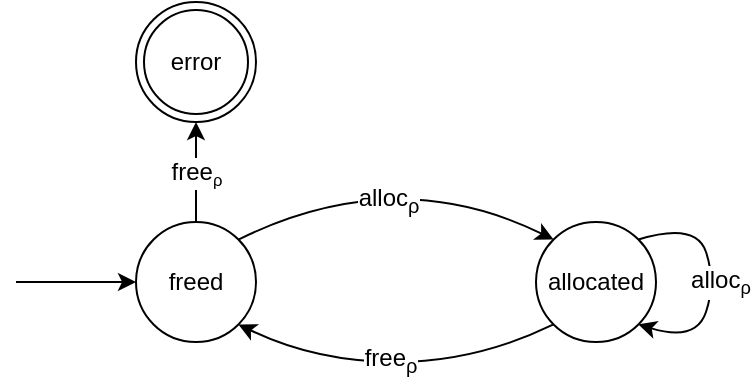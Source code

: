 <mxfile version="13.0.1" type="device"><diagram id="MQsz0vR70Ha5mGtF0nAU" name="Page-1"><mxGraphModel dx="946" dy="642" grid="1" gridSize="10" guides="1" tooltips="1" connect="1" arrows="1" fold="1" page="1" pageScale="1" pageWidth="850" pageHeight="1100" math="0" shadow="0"><root><mxCell id="0"/><mxCell id="1" parent="0"/><mxCell id="g3iyI7WF1l8pipwD143T-1" value="freed" style="ellipse;whiteSpace=wrap;html=1;aspect=fixed;" parent="1" vertex="1"><mxGeometry x="80" y="130" width="60" height="60" as="geometry"/></mxCell><mxCell id="g3iyI7WF1l8pipwD143T-5" value="" style="endArrow=classic;html=1;exitX=0.5;exitY=0;exitDx=0;exitDy=0;entryX=0.5;entryY=1;entryDx=0;entryDy=0;" parent="1" source="g3iyI7WF1l8pipwD143T-1" target="617OxWW3Jf1tPsrtnjuB-1" edge="1"><mxGeometry width="50" height="50" relative="1" as="geometry"><mxPoint x="20" y="260" as="sourcePoint"/><mxPoint x="310" y="80" as="targetPoint"/></mxGeometry></mxCell><mxCell id="g3iyI7WF1l8pipwD143T-31" value="free&lt;span style=&quot;font-size: 10px&quot;&gt;&lt;sub&gt;ρ&lt;/sub&gt;&lt;/span&gt;" style="text;html=1;align=center;verticalAlign=middle;resizable=0;points=[];;labelBackgroundColor=#ffffff;" parent="g3iyI7WF1l8pipwD143T-5" vertex="1" connectable="0"><mxGeometry x="0.48" y="-2" relative="1" as="geometry"><mxPoint x="-2" y="12" as="offset"/></mxGeometry></mxCell><mxCell id="g3iyI7WF1l8pipwD143T-7" value="allocated" style="ellipse;whiteSpace=wrap;html=1;aspect=fixed;" parent="1" vertex="1"><mxGeometry x="280" y="130" width="60" height="60" as="geometry"/></mxCell><mxCell id="g3iyI7WF1l8pipwD143T-13" value="" style="curved=1;endArrow=classic;html=1;exitX=1;exitY=0;exitDx=0;exitDy=0;entryX=0;entryY=0;entryDx=0;entryDy=0;" parent="1" source="g3iyI7WF1l8pipwD143T-1" target="g3iyI7WF1l8pipwD143T-7" edge="1"><mxGeometry width="50" height="50" relative="1" as="geometry"><mxPoint x="230" y="290" as="sourcePoint"/><mxPoint x="280" y="240" as="targetPoint"/><Array as="points"><mxPoint x="210" y="100"/></Array></mxGeometry></mxCell><mxCell id="g3iyI7WF1l8pipwD143T-18" value="&lt;div&gt;alloc&lt;sub&gt;ρ&lt;/sub&gt;&lt;/div&gt;" style="text;html=1;align=center;verticalAlign=middle;resizable=0;points=[];;labelBackgroundColor=#ffffff;" parent="g3iyI7WF1l8pipwD143T-13" vertex="1" connectable="0"><mxGeometry x="-0.136" y="-15" relative="1" as="geometry"><mxPoint as="offset"/></mxGeometry></mxCell><mxCell id="g3iyI7WF1l8pipwD143T-17" value="" style="curved=1;endArrow=classic;html=1;entryX=1;entryY=1;entryDx=0;entryDy=0;exitX=0;exitY=1;exitDx=0;exitDy=0;" parent="1" source="g3iyI7WF1l8pipwD143T-7" target="g3iyI7WF1l8pipwD143T-1" edge="1"><mxGeometry width="50" height="50" relative="1" as="geometry"><mxPoint x="190" y="340" as="sourcePoint"/><mxPoint x="240" y="290" as="targetPoint"/><Array as="points"><mxPoint x="250" y="200"/><mxPoint x="170" y="200"/></Array></mxGeometry></mxCell><mxCell id="g3iyI7WF1l8pipwD143T-19" value="&lt;span style=&quot;font-size: 12px&quot;&gt;free&lt;/span&gt;&lt;sub&gt;ρ&lt;/sub&gt;" style="text;html=1;align=center;verticalAlign=middle;resizable=0;points=[];;labelBackgroundColor=#ffffff;" parent="g3iyI7WF1l8pipwD143T-17" vertex="1" connectable="0"><mxGeometry x="0.036" y="-1" relative="1" as="geometry"><mxPoint as="offset"/></mxGeometry></mxCell><mxCell id="617OxWW3Jf1tPsrtnjuB-1" value="error" style="ellipse;shape=doubleEllipse;whiteSpace=wrap;html=1;aspect=fixed;" parent="1" vertex="1"><mxGeometry x="80" y="20" width="60" height="60" as="geometry"/></mxCell><mxCell id="VjwE6xqZYsHvx85HpeJN-3" value="" style="endArrow=classic;html=1;entryX=0;entryY=0.5;entryDx=0;entryDy=0;exitX=1;exitY=0.5;exitDx=0;exitDy=0;" parent="1" target="g3iyI7WF1l8pipwD143T-1" edge="1"><mxGeometry width="50" height="50" relative="1" as="geometry"><mxPoint x="20" y="160" as="sourcePoint"/><mxPoint x="60" y="159.76" as="targetPoint"/></mxGeometry></mxCell><mxCell id="7LRLrFq6kJSVm2Km2f4D-1" value="&lt;span style=&quot;font-size: 12px&quot;&gt;alloc&lt;/span&gt;&lt;sub&gt;ρ&lt;/sub&gt;" style="orthogonalLoop=1;jettySize=auto;html=1;exitX=1;exitY=0;exitDx=0;exitDy=0;entryX=1;entryY=1;entryDx=0;entryDy=0;curved=1;" parent="1" source="g3iyI7WF1l8pipwD143T-7" target="g3iyI7WF1l8pipwD143T-7" edge="1"><mxGeometry x="-0.004" y="2" relative="1" as="geometry"><Array as="points"><mxPoint x="360" y="130"/><mxPoint x="370" y="160"/><mxPoint x="360" y="190"/></Array><mxPoint as="offset"/></mxGeometry></mxCell></root></mxGraphModel></diagram></mxfile>